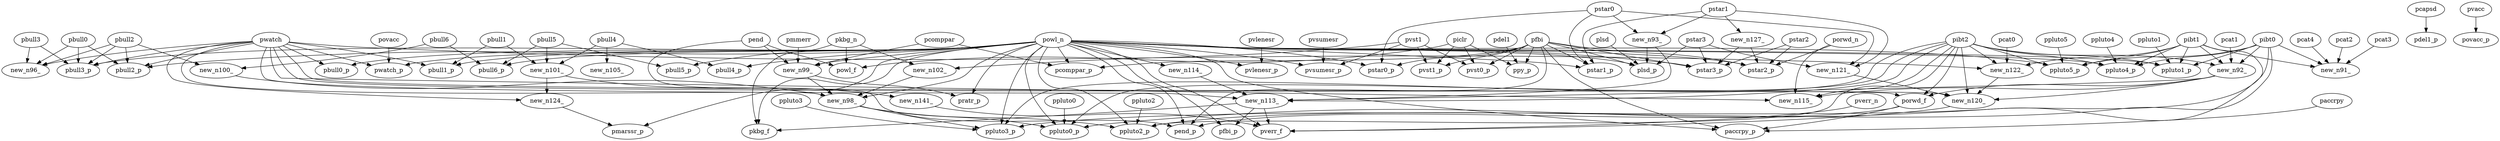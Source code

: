 digraph G {
    "pbull0" -> "pbull2_p";
    "pwatch" -> "pbull2_p";
    "pbull2" -> "pbull2_p";
    "powl_n" -> "pbull2_p";
    "porwd_f" -> "pend_p";
    "pfbi" -> "pend_p";
    "pend" -> "pend_p";
    "powl_n" -> "pend_p";
    "pibt2" -> "porwd_f";
    "new_n92_" -> "porwd_f";
    "pwatch" -> "porwd_f";
    "pcat2" -> "new_n91_";
    "pcat3" -> "new_n91_";
    "pcat4" -> "new_n91_";
    "pibt1" -> "new_n91_";
    "pibt0" -> "new_n91_";
    "pcat1" -> "new_n92_";
    "pibt2" -> "new_n92_";
    "pibt0" -> "new_n92_";
    "pibt1" -> "new_n92_";
    "pstar0" -> "new_n93_";
    "pstar1" -> "new_n93_";
    "pbull0" -> "pbull3_p";
    "pwatch" -> "pbull3_p";
    "pbull2" -> "pbull3_p";
    "pbull3" -> "pbull3_p";
    "powl_n" -> "pbull3_p";
    "pbull4" -> "pbull4_p";
    "powl_n" -> "pbull4_p";
    "pbull0" -> "new_n96_";
    "pwatch" -> "new_n96_";
    "pbull3" -> "new_n96_";
    "pbull2" -> "new_n96_";
    "new_n98_" -> "ppluto3_p";
    "pibt0" -> "ppluto3_p";
    "pibt2" -> "ppluto3_p";
    "powl_n" -> "ppluto3_p";
    "ppluto3" -> "ppluto3_p";
    "new_n100_" -> "new_n98_";
    "pwatch" -> "new_n98_";
    "new_n102_" -> "new_n98_";
    "new_n99_" -> "new_n98_";
    "powl_n" -> "new_n98_";
    "pmmerr" -> "new_n99_";
    "pcomppar" -> "new_n99_";
    "pend" -> "new_n99_";
    "powl_n" -> "new_n99_";
    "pbull2" -> "new_n100_";
    "pbull6" -> "new_n100_";
    "pbull5" -> "new_n101_";
    "pbull1" -> "new_n101_";
    "pbull4" -> "new_n101_";
    "pvst1" -> "new_n102_";
    "pkbg_n" -> "new_n102_";
    "povacc" -> "pwatch_p";
    "pwatch" -> "pwatch_p";
    "powl_n" -> "pwatch_p";
    "pbull5" -> "pbull5_p";
    "powl_n" -> "pbull5_p";
    "pbull4" -> "new_n105_";
    "pbull5" -> "pbull6_p";
    "pbull6" -> "pbull6_p";
    "powl_n" -> "pbull6_p";
    "pibt1" -> "ppluto5_p";
    "pibt0" -> "ppluto5_p";
    "pibt2" -> "ppluto5_p";
    "ppluto5" -> "ppluto5_p";
    "powl_n" -> "ppluto5_p";
    "pdel1" -> "ppy_p";
    "piclr" -> "ppy_p";
    "pfbi" -> "ppy_p";
    "pibt0" -> "ppluto4_p";
    "pibt1" -> "ppluto4_p";
    "pibt2" -> "ppluto4_p";
    "ppluto4" -> "ppluto4_p";
    "powl_n" -> "ppluto4_p";
    "pstar3" -> "plsd_p";
    "new_n93_" -> "plsd_p";
    "pfbi" -> "plsd_p";
    "plsd" -> "plsd_p";
    "powl_n" -> "plsd_p";
    "pvlenesr" -> "pvlenesr_p";
    "powl_n" -> "pvlenesr_p";
    "powl_n" -> "pfbi_p";
    "new_n113_" -> "pfbi_p";
    "pibt2" -> "new_n113_";
    "new_n92_" -> "new_n113_";
    "new_n93_" -> "new_n113_";
    "pwatch" -> "new_n113_";
    "new_n114_" -> "new_n113_";
    "powl_n" -> "new_n114_";
    "pibt2" -> "new_n115_";
    "new_n92_" -> "new_n115_";
    "porwd_n" -> "new_n115_";
    "pwatch" -> "new_n115_";
    "pfbi" -> "pstar1_p";
    "pstar0" -> "pstar1_p";
    "pstar1" -> "pstar1_p";
    "powl_n" -> "pstar1_p";
    "pvst1" -> "pvsumesr_p";
    "pvsumesr" -> "pvsumesr_p";
    "powl_n" -> "pvsumesr_p";
    "porwd_f" -> "paccrpy_p";
    "pfbi" -> "paccrpy_p";
    "paccrpy" -> "paccrpy_p";
    "powl_n" -> "paccrpy_p";
    "new_n113_" -> "pkbg_f";
    "pkbg_n" -> "pkbg_f";
    "powl_n" -> "pkbg_f";
    "pibt2" -> "new_n120_";
    "new_n92_" -> "new_n120_";
    "new_n122_" -> "new_n120_";
    "pwatch" -> "new_n120_";
    "new_n121_" -> "new_n120_";
    "pstar3" -> "new_n121_";
    "pstar0" -> "new_n121_";
    "pstar1" -> "new_n121_";
    "pcat0" -> "new_n122_";
    "pibt2" -> "new_n122_";
    "pwatch" -> "new_n122_";
    "pibt1" -> "new_n122_";
    "new_n124_" -> "pmarssr_p";
    "powl_n" -> "pmarssr_p";
    "new_n101_" -> "new_n124_";
    "pwatch" -> "new_n124_";
    "pfbi" -> "pstar0_p";
    "pstar0" -> "pstar0_p";
    "powl_n" -> "pstar0_p";
    "pfbi" -> "pstar3_p";
    "new_n127_" -> "pstar3_p";
    "pstar2" -> "pstar3_p";
    "pstar3" -> "pstar3_p";
    "powl_n" -> "pstar3_p";
    "pstar1" -> "new_n127_";
    "pcapsd" -> "pdel1_p";
    "porwd_n" -> "pstar2_p";
    "pfbi" -> "pstar2_p";
    "new_n127_" -> "pstar2_p";
    "pstar2" -> "pstar2_p";
    "powl_n" -> "pstar2_p";
    "pvst1" -> "pvst0_p";
    "piclr" -> "pvst0_p";
    "pfbi" -> "pvst0_p";
    "pfbi" -> "pcomppar_p";
    "pcomppar" -> "pcomppar_p";
    "powl_n" -> "pcomppar_p";
    "pend" -> "powl_f";
    "piclr" -> "powl_f";
    "pkbg_n" -> "powl_f";
    "pvst1" -> "pvst1_p";
    "piclr" -> "pvst1_p";
    "pfbi" -> "pvst1_p";
    "pibt2" -> "ppluto1_p";
    "pibt1" -> "ppluto1_p";
    "pibt0" -> "ppluto1_p";
    "powl_n" -> "ppluto1_p";
    "ppluto1" -> "ppluto1_p";
    "powl_n" -> "pratr_p";
    "new_n99_" -> "pratr_p";
    "new_n98_" -> "ppluto0_p";
    "pibt2" -> "ppluto0_p";
    "pibt1" -> "ppluto0_p";
    "ppluto0" -> "ppluto0_p";
    "powl_n" -> "ppluto0_p";
    "pvacc" -> "povacc_p";
    "pibt0" -> "ppluto2_p";
    "new_n98_" -> "ppluto2_p";
    "pibt2" -> "ppluto2_p";
    "powl_n" -> "ppluto2_p";
    "ppluto2" -> "ppluto2_p";
    "pwatch" -> "pbull0_p";
    "powl_n" -> "pbull0_p";
    "new_n120_" -> "pverr_f";
    "powl_n" -> "pverr_f";
    "new_n141_" -> "pverr_f";
    "new_n113_" -> "pverr_f";
    "pverr_n" -> "pverr_f";
    "new_n101_" -> "new_n141_";
    "pwatch" -> "pbull1_p";
    "pbull1" -> "pbull1_p";
    "powl_n" -> "pbull1_p";
}
